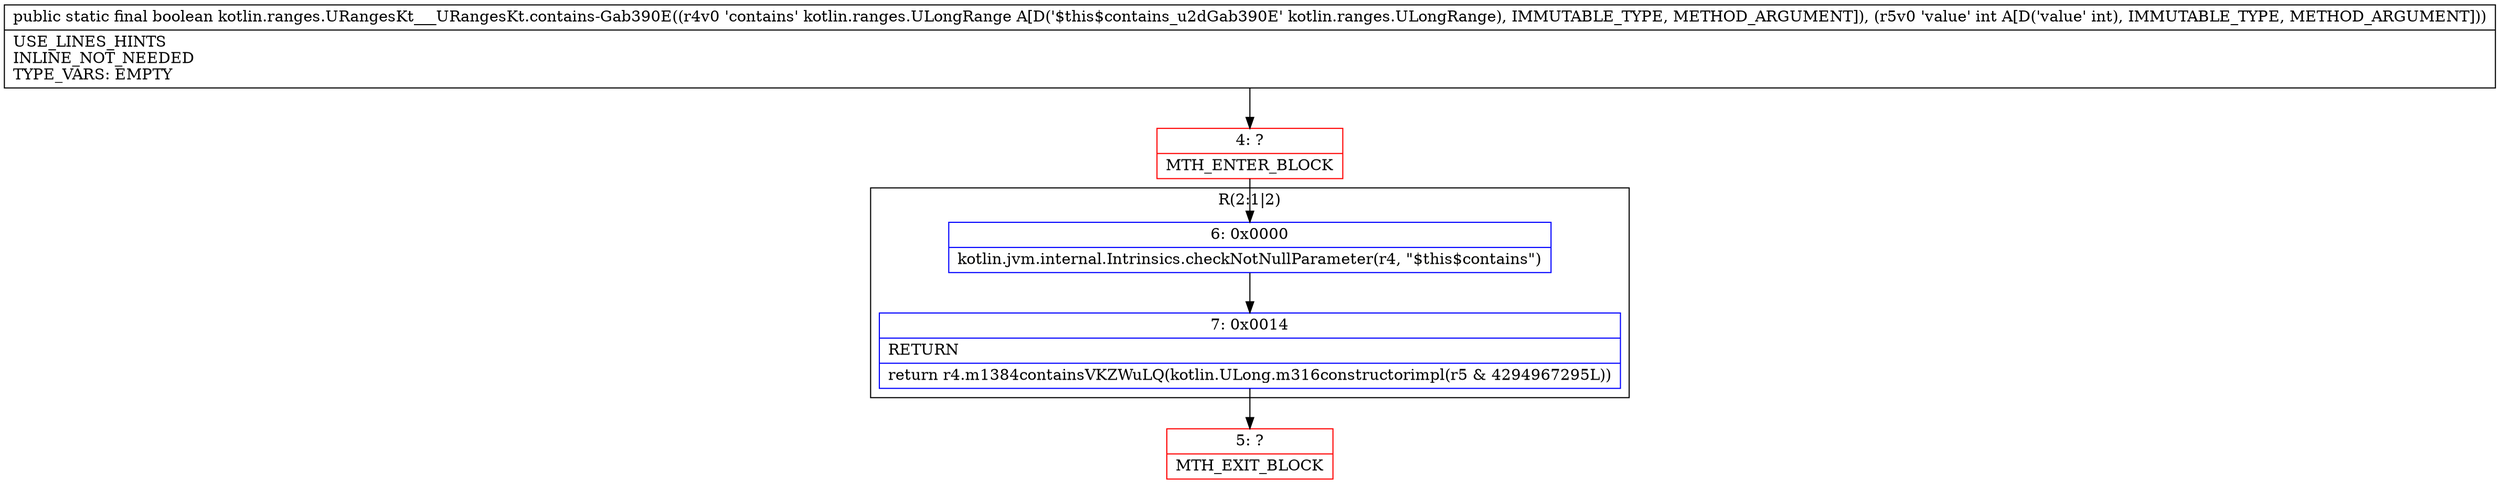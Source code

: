 digraph "CFG forkotlin.ranges.URangesKt___URangesKt.contains\-Gab390E(Lkotlin\/ranges\/ULongRange;I)Z" {
subgraph cluster_Region_1289860699 {
label = "R(2:1|2)";
node [shape=record,color=blue];
Node_6 [shape=record,label="{6\:\ 0x0000|kotlin.jvm.internal.Intrinsics.checkNotNullParameter(r4, \"$this$contains\")\l}"];
Node_7 [shape=record,label="{7\:\ 0x0014|RETURN\l|return r4.m1384containsVKZWuLQ(kotlin.ULong.m316constructorimpl(r5 & 4294967295L))\l}"];
}
Node_4 [shape=record,color=red,label="{4\:\ ?|MTH_ENTER_BLOCK\l}"];
Node_5 [shape=record,color=red,label="{5\:\ ?|MTH_EXIT_BLOCK\l}"];
MethodNode[shape=record,label="{public static final boolean kotlin.ranges.URangesKt___URangesKt.contains\-Gab390E((r4v0 'contains' kotlin.ranges.ULongRange A[D('$this$contains_u2dGab390E' kotlin.ranges.ULongRange), IMMUTABLE_TYPE, METHOD_ARGUMENT]), (r5v0 'value' int A[D('value' int), IMMUTABLE_TYPE, METHOD_ARGUMENT]))  | USE_LINES_HINTS\lINLINE_NOT_NEEDED\lTYPE_VARS: EMPTY\l}"];
MethodNode -> Node_4;Node_6 -> Node_7;
Node_7 -> Node_5;
Node_4 -> Node_6;
}

